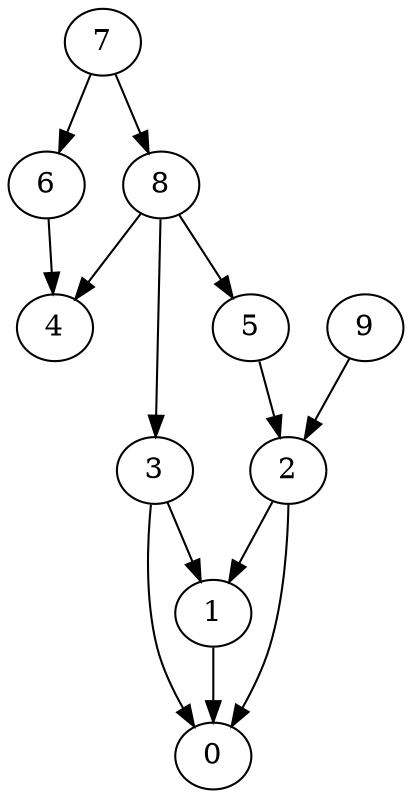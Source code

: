 digraph G {
  graph [splines=true overlap=false]
  node  [shape=ellipse, width=0.3, height=0.3]
  0 [label="0"];
  1 [label="1"];
  2 [label="2"];
  3 [label="3"];
  4 [label="4"];
  5 [label="5"];
  6 [label="6"];
  7 [label="7"];
  8 [label="8"];
  9 [label="9"];
  1 -> 0;
  2 -> 0;
  2 -> 1;
  3 -> 0;
  3 -> 1;
  5 -> 2;
  6 -> 4;
  7 -> 6;
  7 -> 8;
  8 -> 3;
  8 -> 4;
  8 -> 5;
  9 -> 2;
}
